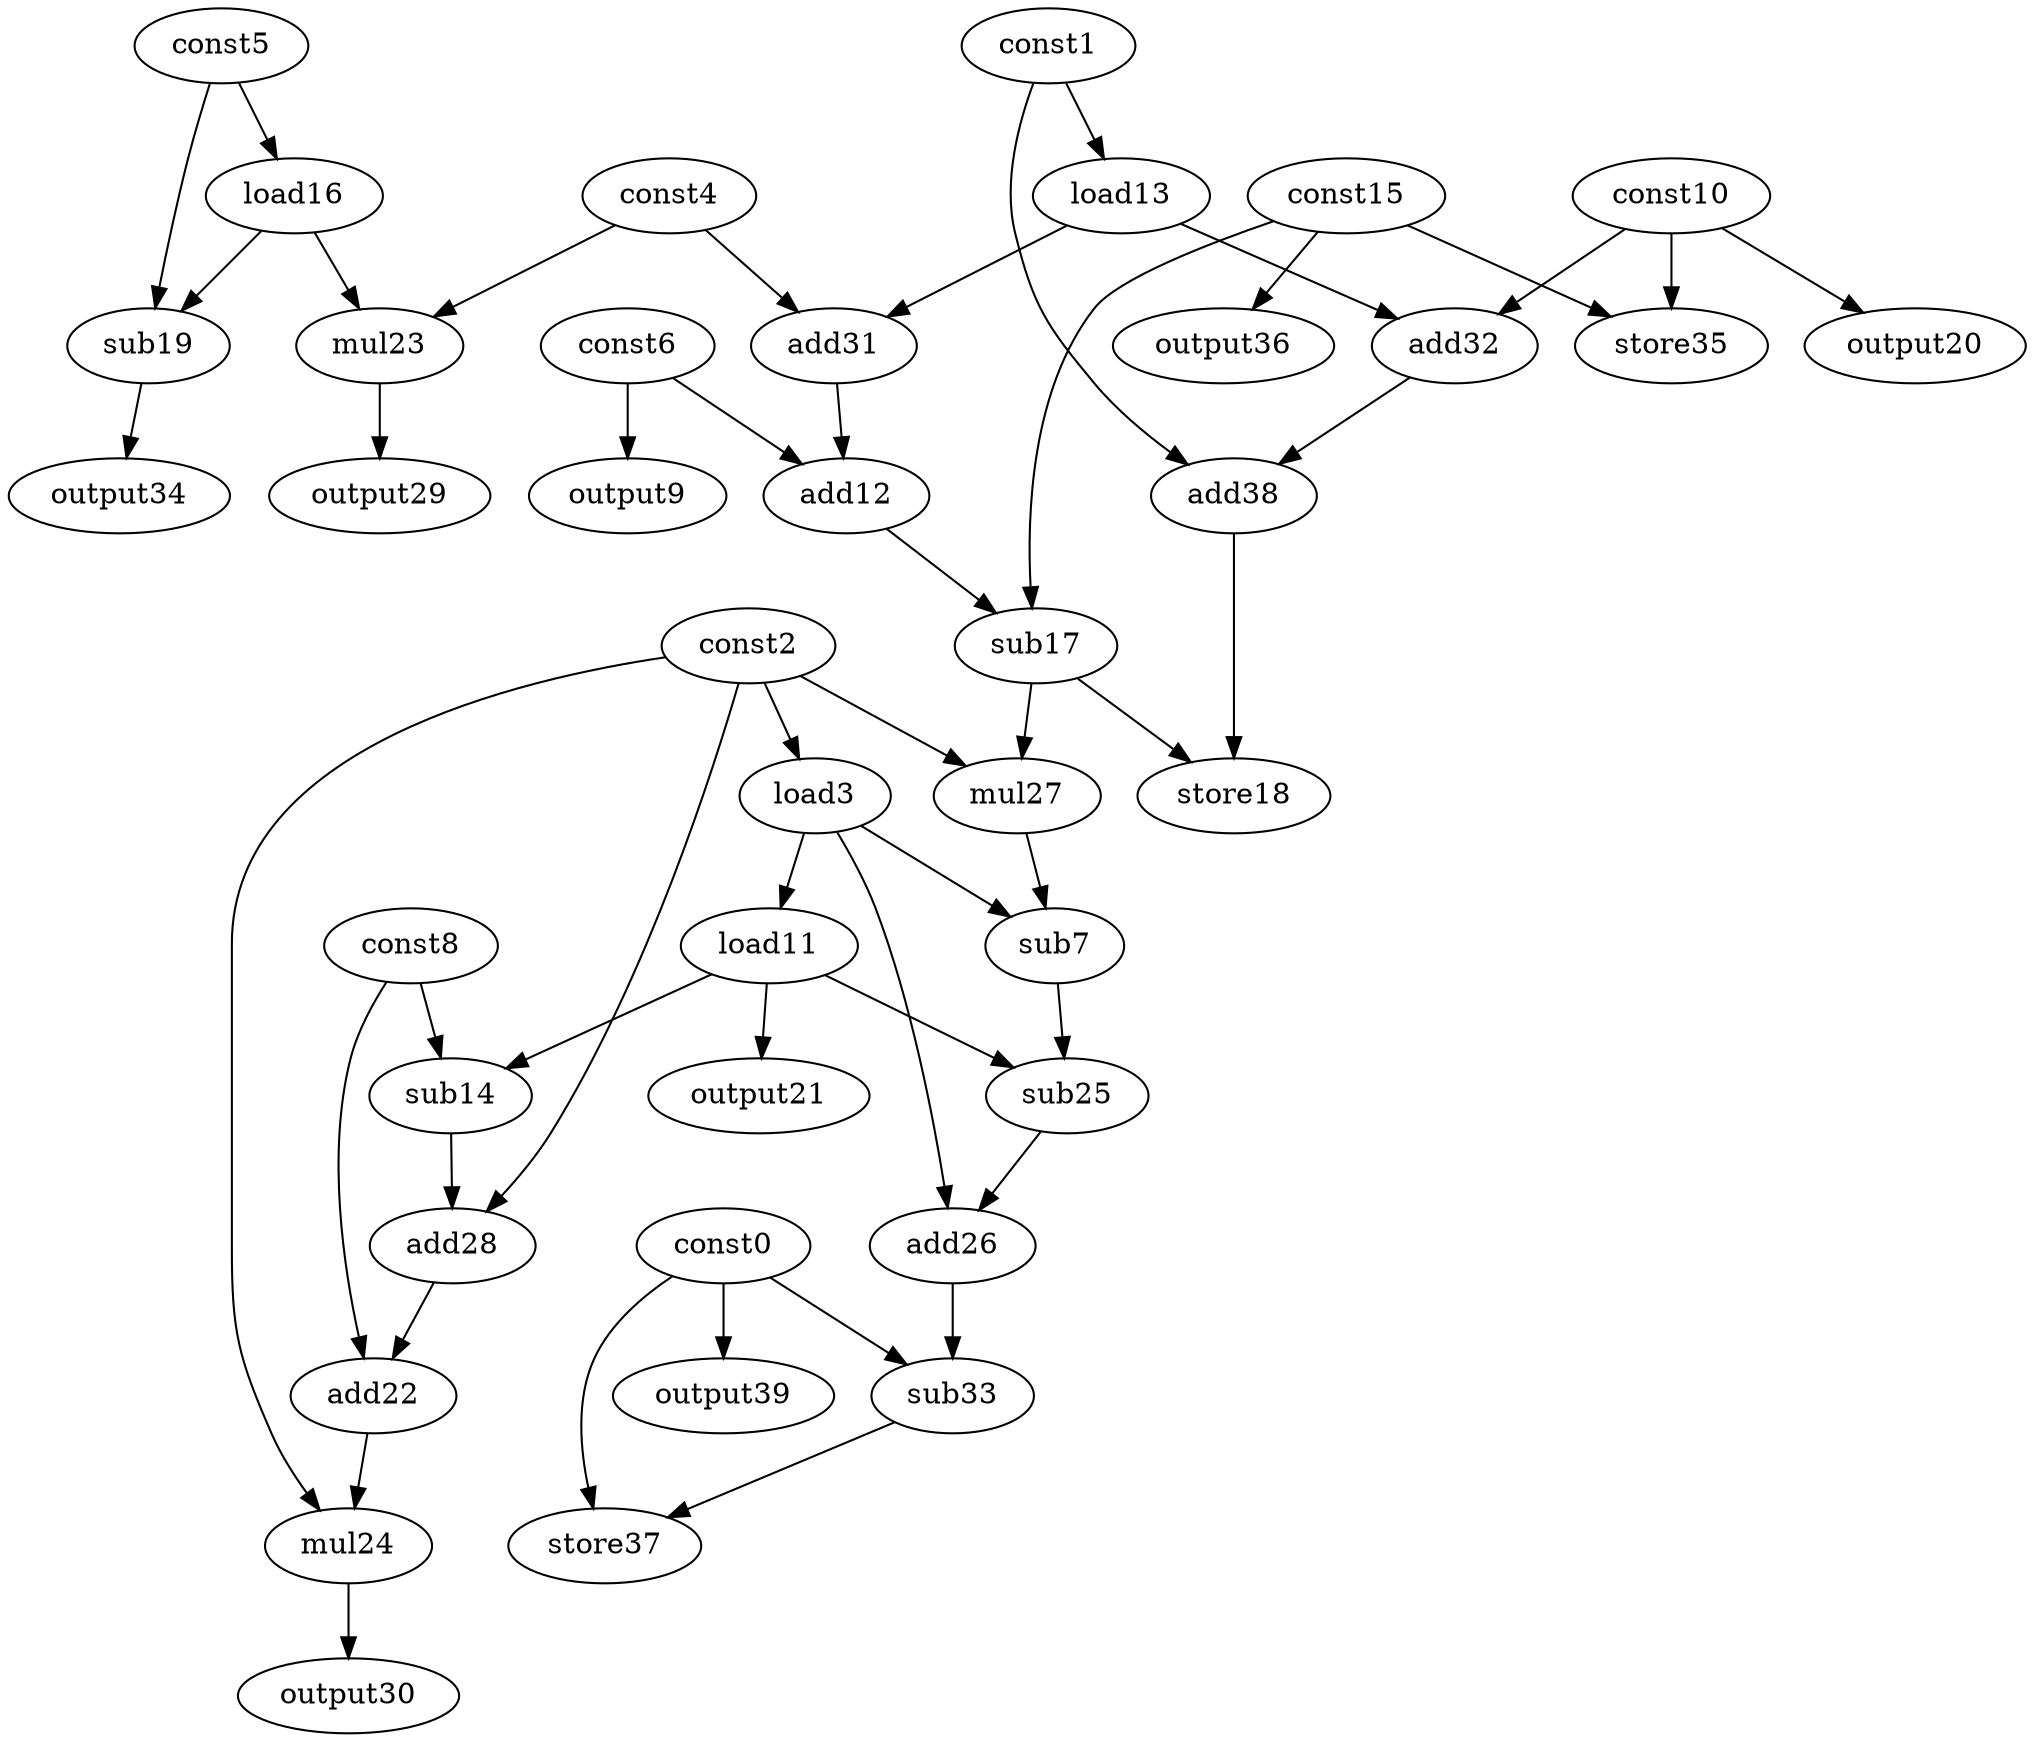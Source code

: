 digraph G { 
const0[opcode=const]; 
const1[opcode=const]; 
const2[opcode=const]; 
load3[opcode=load]; 
const4[opcode=const]; 
const5[opcode=const]; 
const6[opcode=const]; 
sub7[opcode=sub]; 
const8[opcode=const]; 
output9[opcode=output]; 
const10[opcode=const]; 
load11[opcode=load]; 
add12[opcode=add]; 
load13[opcode=load]; 
sub14[opcode=sub]; 
const15[opcode=const]; 
load16[opcode=load]; 
sub17[opcode=sub]; 
store18[opcode=store]; 
sub19[opcode=sub]; 
output20[opcode=output]; 
output21[opcode=output]; 
add22[opcode=add]; 
mul23[opcode=mul]; 
mul24[opcode=mul]; 
sub25[opcode=sub]; 
add26[opcode=add]; 
mul27[opcode=mul]; 
add28[opcode=add]; 
output29[opcode=output]; 
output30[opcode=output]; 
add31[opcode=add]; 
add32[opcode=add]; 
sub33[opcode=sub]; 
output34[opcode=output]; 
store35[opcode=store]; 
output36[opcode=output]; 
store37[opcode=store]; 
add38[opcode=add]; 
output39[opcode=output]; 
const2->load3[operand=0];
const6->output9[operand=0];
const1->load13[operand=0];
const5->load16[operand=0];
const10->output20[operand=0];
const10->store35[operand=0];
const15->store35[operand=1];
const15->output36[operand=0];
const0->output39[operand=0];
load3->load11[operand=0];
load16->sub19[operand=0];
const5->sub19[operand=1];
load16->mul23[operand=0];
const4->mul23[operand=1];
const4->add31[operand=0];
load13->add31[operand=1];
const10->add32[operand=0];
load13->add32[operand=1];
const6->add12[operand=0];
add31->add12[operand=1];
const8->sub14[operand=0];
load11->sub14[operand=1];
load11->output21[operand=0];
mul23->output29[operand=0];
sub19->output34[operand=0];
add32->add38[operand=0];
const1->add38[operand=1];
add12->sub17[operand=0];
const15->sub17[operand=1];
const2->add28[operand=0];
sub14->add28[operand=1];
sub17->store18[operand=0];
add38->store18[operand=1];
const8->add22[operand=0];
add28->add22[operand=1];
sub17->mul27[operand=0];
const2->mul27[operand=1];
mul27->sub7[operand=0];
load3->sub7[operand=1];
const2->mul24[operand=0];
add22->mul24[operand=1];
load11->sub25[operand=0];
sub7->sub25[operand=1];
mul24->output30[operand=0];
sub25->add26[operand=0];
load3->add26[operand=1];
const0->sub33[operand=0];
add26->sub33[operand=1];
const0->store37[operand=0];
sub33->store37[operand=1];
}
